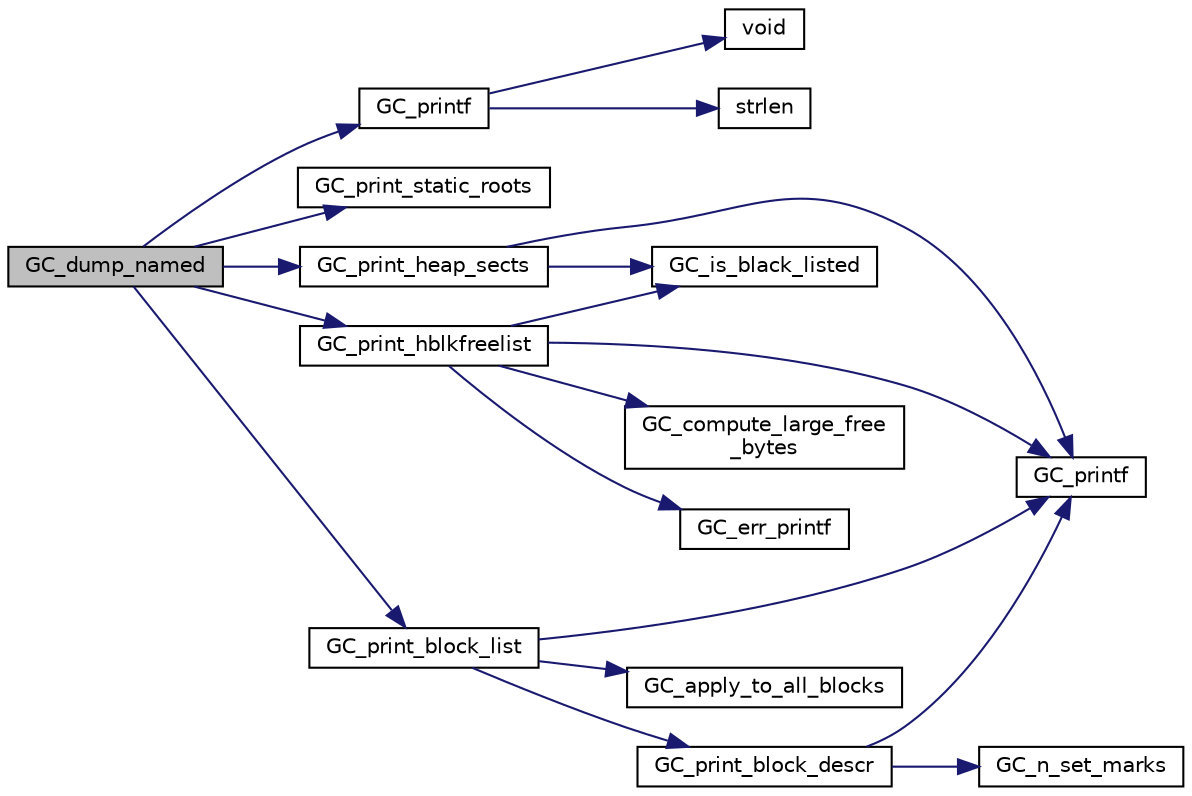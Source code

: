 digraph "GC_dump_named"
{
  edge [fontname="Helvetica",fontsize="10",labelfontname="Helvetica",labelfontsize="10"];
  node [fontname="Helvetica",fontsize="10",shape=record];
  rankdir="LR";
  Node935 [label="GC_dump_named",height=0.2,width=0.4,color="black", fillcolor="grey75", style="filled", fontcolor="black"];
  Node935 -> Node936 [color="midnightblue",fontsize="10",style="solid",fontname="Helvetica"];
  Node936 [label="GC_printf",height=0.2,width=0.4,color="black", fillcolor="white", style="filled",URL="$de/dd3/gc_2misc_8c.html#aebb4da69c820838a579a15be2dfb7fd9"];
  Node936 -> Node937 [color="midnightblue",fontsize="10",style="solid",fontname="Helvetica"];
  Node937 [label="void",height=0.2,width=0.4,color="black", fillcolor="white", style="filled",URL="$d0/daa/gc_8h.html#a7e0f997409f0b1753e44b648fcd6fc39"];
  Node936 -> Node938 [color="midnightblue",fontsize="10",style="solid",fontname="Helvetica"];
  Node938 [label="strlen",height=0.2,width=0.4,color="black", fillcolor="white", style="filled",URL="$d7/d57/iregex_8c.html#a492442620ce65db20fe7297b43cbca65"];
  Node935 -> Node939 [color="midnightblue",fontsize="10",style="solid",fontname="Helvetica"];
  Node939 [label="GC_print_static_roots",height=0.2,width=0.4,color="black", fillcolor="white", style="filled",URL="$dd/d79/gc__priv_8h.html#a366d9b4fc9ef1133ce6393a6d75781b0"];
  Node935 -> Node940 [color="midnightblue",fontsize="10",style="solid",fontname="Helvetica"];
  Node940 [label="GC_print_heap_sects",height=0.2,width=0.4,color="black", fillcolor="white", style="filled",URL="$d9/d39/alloc_8c.html#a1530f4c0a47ef9c4697411bd616a4e30"];
  Node940 -> Node941 [color="midnightblue",fontsize="10",style="solid",fontname="Helvetica"];
  Node941 [label="GC_printf",height=0.2,width=0.4,color="black", fillcolor="white", style="filled",URL="$dd/d79/gc__priv_8h.html#af88bfca208f01c5a5b986b6875d279c5"];
  Node940 -> Node942 [color="midnightblue",fontsize="10",style="solid",fontname="Helvetica"];
  Node942 [label="GC_is_black_listed",height=0.2,width=0.4,color="black", fillcolor="white", style="filled",URL="$db/d5f/blacklst_8c.html#a09379695f0068b1fc486723c246b5652"];
  Node935 -> Node943 [color="midnightblue",fontsize="10",style="solid",fontname="Helvetica"];
  Node943 [label="GC_print_hblkfreelist",height=0.2,width=0.4,color="black", fillcolor="white", style="filled",URL="$d8/d86/allchblk_8c.html#abe429a18caae8a4d85d4ce6fdd32af87"];
  Node943 -> Node941 [color="midnightblue",fontsize="10",style="solid",fontname="Helvetica"];
  Node943 -> Node942 [color="midnightblue",fontsize="10",style="solid",fontname="Helvetica"];
  Node943 -> Node944 [color="midnightblue",fontsize="10",style="solid",fontname="Helvetica"];
  Node944 [label="GC_compute_large_free\l_bytes",height=0.2,width=0.4,color="black", fillcolor="white", style="filled",URL="$d8/d86/allchblk_8c.html#ad73757d974e13b2c3d62ee4487714f6c"];
  Node943 -> Node945 [color="midnightblue",fontsize="10",style="solid",fontname="Helvetica"];
  Node945 [label="GC_err_printf",height=0.2,width=0.4,color="black", fillcolor="white", style="filled",URL="$dd/d79/gc__priv_8h.html#a515817b1cc28538efe42e953361e6cb1"];
  Node935 -> Node946 [color="midnightblue",fontsize="10",style="solid",fontname="Helvetica"];
  Node946 [label="GC_print_block_list",height=0.2,width=0.4,color="black", fillcolor="white", style="filled",URL="$dd/d79/gc__priv_8h.html#a6af7c1476de5320028607f6ded366465"];
  Node946 -> Node941 [color="midnightblue",fontsize="10",style="solid",fontname="Helvetica"];
  Node946 -> Node947 [color="midnightblue",fontsize="10",style="solid",fontname="Helvetica"];
  Node947 [label="GC_apply_to_all_blocks",height=0.2,width=0.4,color="black", fillcolor="white", style="filled",URL="$d2/d22/headers_8c.html#a48a8aa76f61165c1116bb7a3a52d9ac5"];
  Node946 -> Node948 [color="midnightblue",fontsize="10",style="solid",fontname="Helvetica"];
  Node948 [label="GC_print_block_descr",height=0.2,width=0.4,color="black", fillcolor="white", style="filled",URL="$d7/d0b/reclaim_8c.html#a1d39e7bf6b9c3e37a7fe7d1091dc355a"];
  Node948 -> Node949 [color="midnightblue",fontsize="10",style="solid",fontname="Helvetica"];
  Node949 [label="GC_n_set_marks",height=0.2,width=0.4,color="black", fillcolor="white", style="filled",URL="$d7/d0b/reclaim_8c.html#ac021d2e6c64ed2d7a6690a44e5b5bb01"];
  Node948 -> Node941 [color="midnightblue",fontsize="10",style="solid",fontname="Helvetica"];
}

